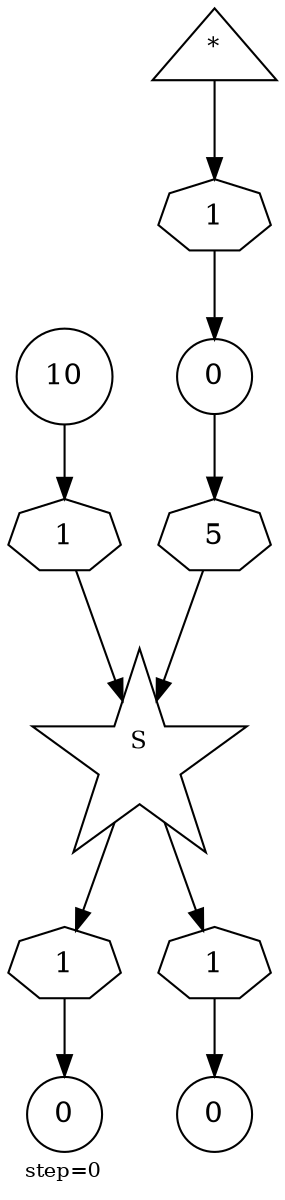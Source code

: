digraph {
  graph  [labelloc=bottom,labeljust=left,fontsize="10",label="step=0"];
  "85" [shape=circle,peripheries="1",label=<0>,labelfontcolor=black,color=black];
  "86" [shape=star,peripheries="1",label=<<SUP>S</SUP>>,labelfontcolor=black,color=black];
  "88" [shape=circle,peripheries="1",label=<0>,labelfontcolor=black,color=black];
  "90" [shape=circle,peripheries="1",label=<0>,labelfontcolor=black,color=black];
  "91" [shape=circle,peripheries="1",label=<10>,labelfontcolor=Black,color=black];
  "94" [shape=triangle,peripheries="1",label=<<SUP>*</SUP>>,labelfontcolor=black,color=black];
  "87" [label=<5>,peripheries="1",color=black,shape=septagon];
  "85" -> "87" [color=black];
  "87" -> "86" [color=black];
  "89" [label=<1>,peripheries="1",color=black,shape=septagon];
  "86" -> "89" [color=black];
  "89" -> "88" [color=black];
  "92" [label=<1>,peripheries="1",color=black,shape=septagon];
  "86" -> "92" [color=black];
  "92" -> "90" [color=black];
  "93" [label=<1>,peripheries="1",color=black,shape=septagon];
  "91" -> "93" [color=black];
  "93" -> "86" [color=black];
  "95" [label=<1>,peripheries="1",color=black,shape=septagon];
  "94" -> "95" [color=black];
  "95" -> "85" [color=black];
}